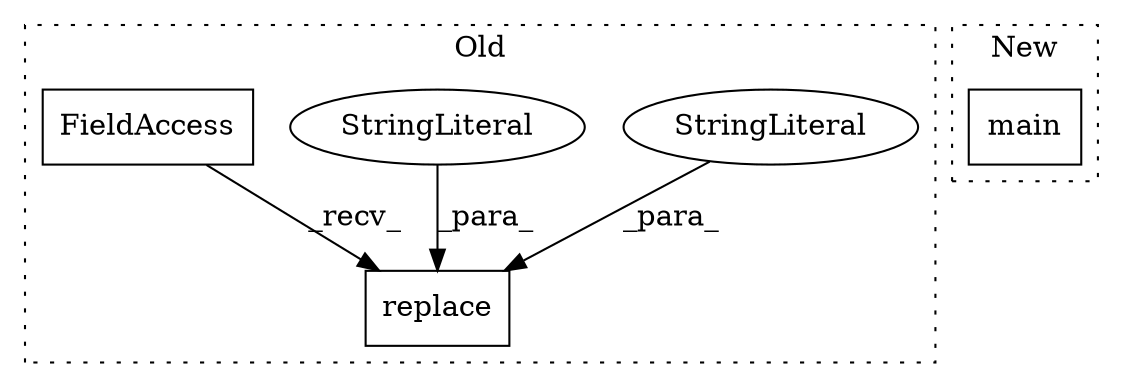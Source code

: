 digraph G {
subgraph cluster0 {
1 [label="replace" a="32" s="822,836" l="8,1" shape="box"];
3 [label="StringLiteral" a="45" s="830" l="3" shape="ellipse"];
4 [label="StringLiteral" a="45" s="834" l="2" shape="ellipse"];
5 [label="FieldAccess" a="22" s="820" l="1" shape="box"];
label = "Old";
style="dotted";
}
subgraph cluster1 {
2 [label="main" a="32" s="1177" l="6" shape="box"];
label = "New";
style="dotted";
}
3 -> 1 [label="_para_"];
4 -> 1 [label="_para_"];
5 -> 1 [label="_recv_"];
}